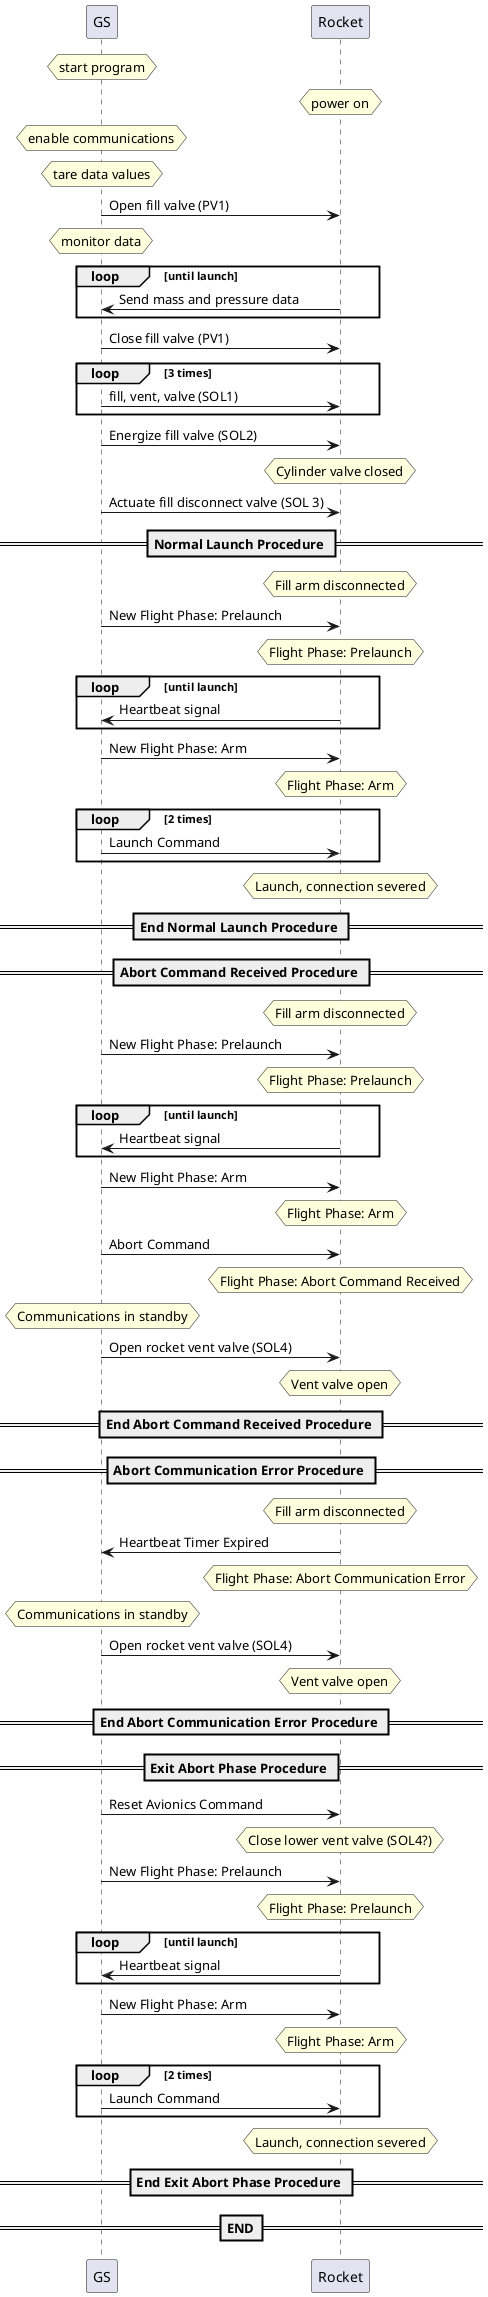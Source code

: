 @startuml

hnote over GS: start program
hnote over Rocket: power on
hnote over GS: enable communications
hnote over GS: tare data values
GS -> Rocket: Open fill valve (PV1)
hnote over GS: monitor data

loop until launch
  Rocket -> GS: Send mass and pressure data
end

GS -> Rocket: Close fill valve (PV1)

loop 3 times
  GS -> Rocket: fill, vent, valve (SOL1)
end

GS -> Rocket: Energize fill valve (SOL2)
hnote over Rocket: Cylinder valve closed

GS -> Rocket: Actuate fill disconnect valve (SOL 3)

== Normal Launch Procedure ==

hnote over Rocket: Fill arm disconnected

GS -> Rocket: New Flight Phase: Prelaunch
hnote over Rocket: Flight Phase: Prelaunch

loop until launch
  Rocket -> GS: Heartbeat signal
end

GS -> Rocket: New Flight Phase: Arm
hnote over Rocket: Flight Phase: Arm

loop 2 times
  GS -> Rocket: Launch Command
end

hnote over Rocket: Launch, connection severed

== End Normal Launch Procedure ==
== Abort Command Received Procedure ==

hnote over Rocket: Fill arm disconnected

GS -> Rocket: New Flight Phase: Prelaunch
hnote over Rocket: Flight Phase: Prelaunch

loop until launch
  Rocket -> GS: Heartbeat signal
end

GS -> Rocket: New Flight Phase: Arm
hnote over Rocket: Flight Phase: Arm

GS -> Rocket: Abort Command
hnote over Rocket: Flight Phase: Abort Command Received

hnote over GS: Communications in standby

GS -> Rocket: Open rocket vent valve (SOL4)
hnote over Rocket: Vent valve open

== End Abort Command Received Procedure ==
== Abort Communication Error Procedure ==

hnote over Rocket: Fill arm disconnected

Rocket -> GS: Heartbeat Timer Expired
hnote over Rocket: Flight Phase: Abort Communication Error

hnote over GS: Communications in standby

GS -> Rocket: Open rocket vent valve (SOL4)
hnote over Rocket: Vent valve open

== End Abort Communication Error Procedure ==
== Exit Abort Phase Procedure ==

GS -> Rocket: Reset Avionics Command

hnote over Rocket: Close lower vent valve (SOL4?)

GS -> Rocket: New Flight Phase: Prelaunch
hnote over Rocket: Flight Phase: Prelaunch

loop until launch
  Rocket -> GS: Heartbeat signal
end

GS -> Rocket: New Flight Phase: Arm
hnote over Rocket: Flight Phase: Arm

loop 2 times
  GS -> Rocket: Launch Command
end

hnote over Rocket: Launch, connection severed

== End Exit Abort Phase Procedure ==

==END==

@enduml
